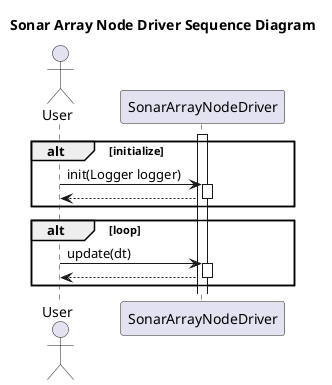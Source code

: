 @startuml
title Sonar Array Node Driver Sequence Diagram
actor User as user
participant SonarArrayNodeDriver as driver

alt initialize
activate driver
user -> driver++: init(Logger logger)
driver --> user--
end
alt loop
user -> driver++: update(dt)

driver --> user--: 

end

@enduml